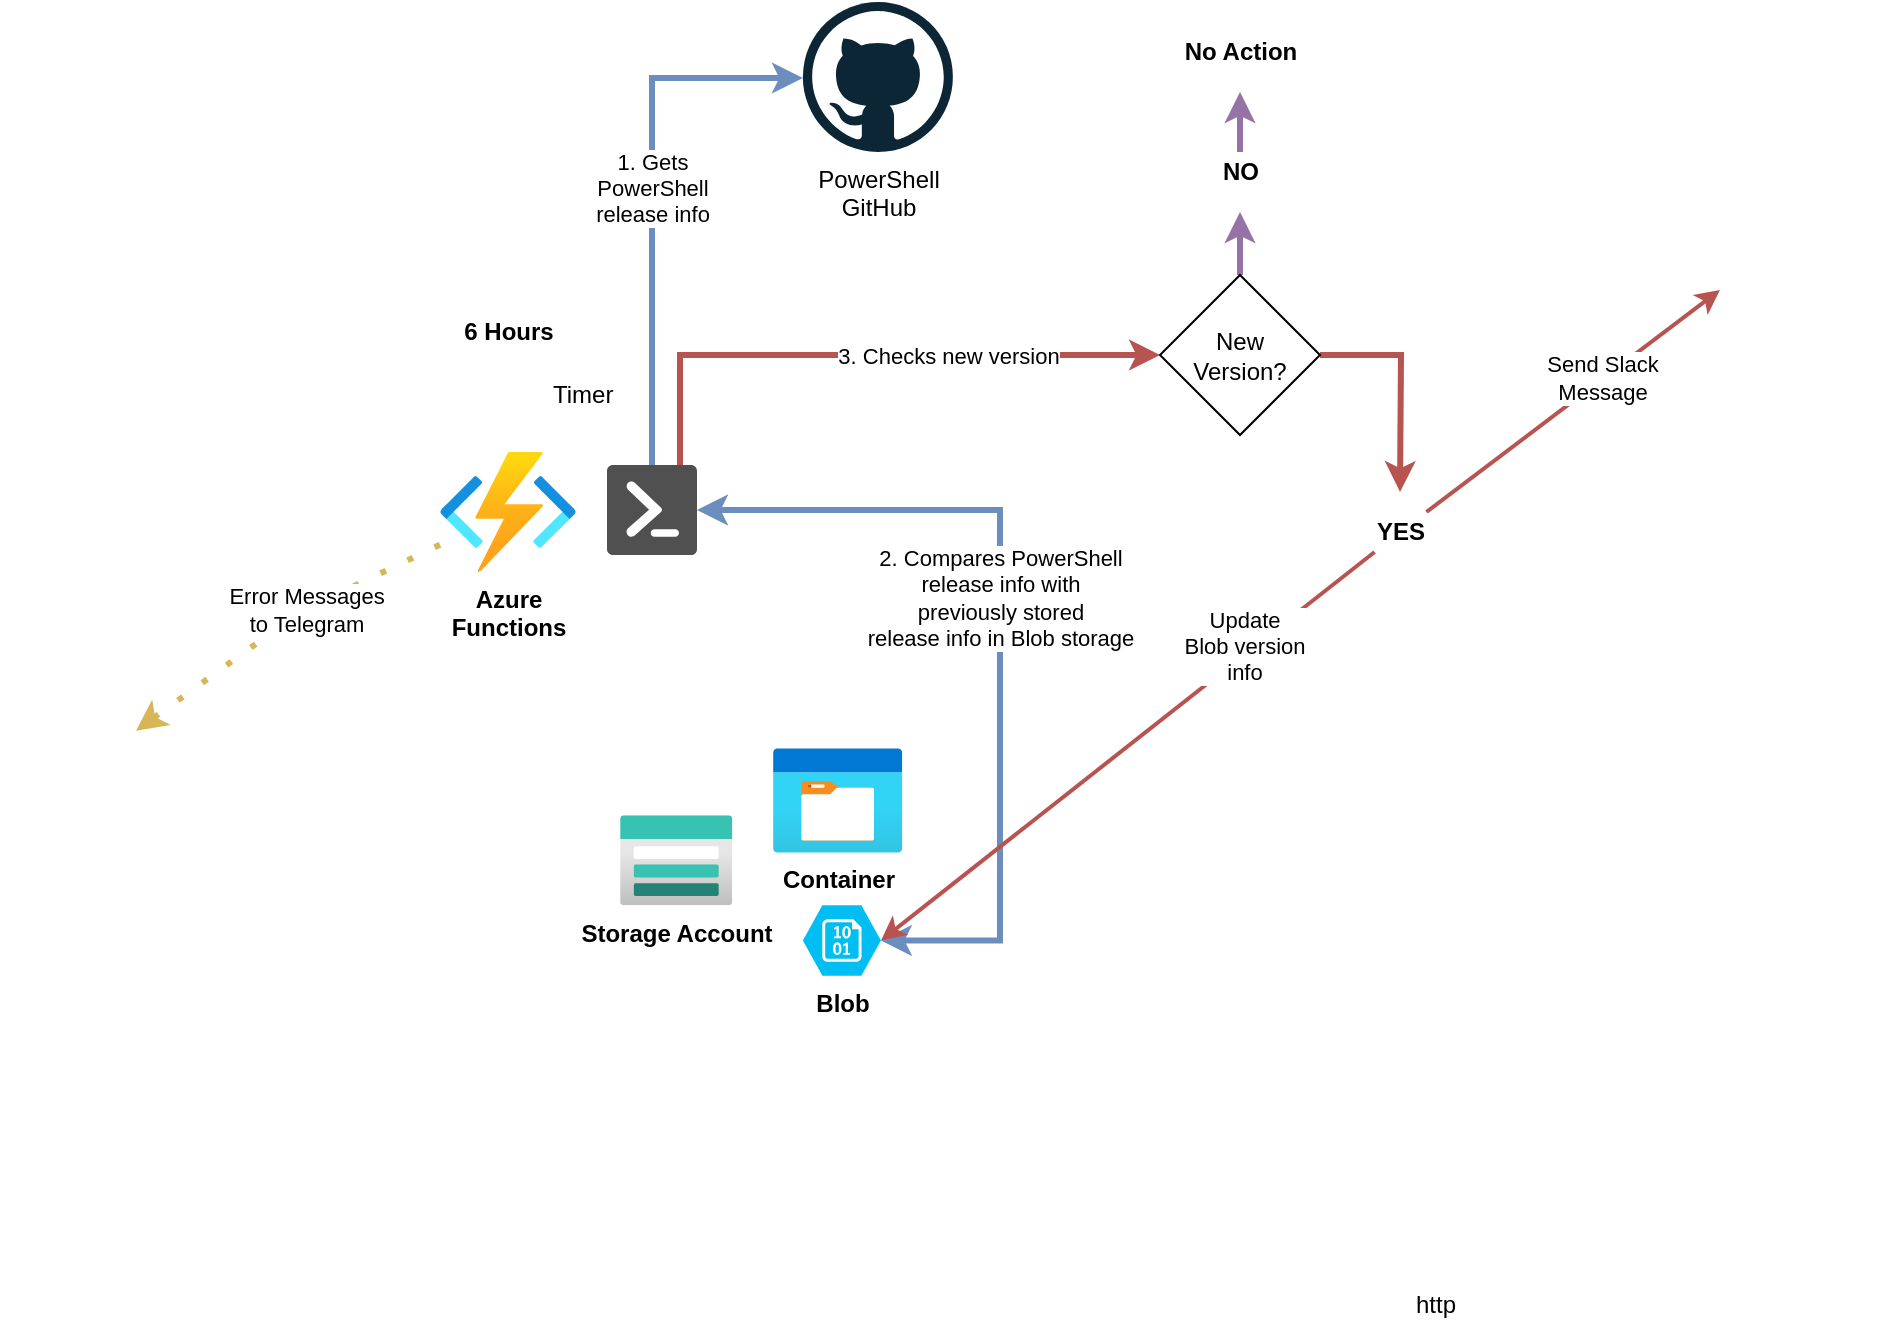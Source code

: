 <mxfile version="14.6.13" type="device"><diagram id="2TN8sg8zoNMA0WFiEI57" name="Page-1"><mxGraphModel dx="1550" dy="835" grid="1" gridSize="10" guides="1" tooltips="1" connect="1" arrows="1" fold="1" page="1" pageScale="1" pageWidth="1100" pageHeight="850" math="0" shadow="0"><root><mxCell id="0"/><mxCell id="1" parent="0"/><mxCell id="A71EcE1GB-DZ9OoBeQwP-1" value="&lt;div&gt;PowerShell&lt;/div&gt;&lt;div&gt;GitHub&lt;br&gt;&lt;/div&gt;" style="dashed=0;outlineConnect=0;html=1;align=center;labelPosition=center;verticalLabelPosition=bottom;verticalAlign=top;shape=mxgraph.weblogos.github" vertex="1" parent="1"><mxGeometry x="461.44" y="35" width="75" height="75" as="geometry"/></mxCell><mxCell id="A71EcE1GB-DZ9OoBeQwP-31" style="edgeStyle=none;rounded=0;orthogonalLoop=1;jettySize=auto;html=1;startArrow=none;startFill=0;strokeWidth=3;fillColor=#fff2cc;strokeColor=#d6b656;dashed=1;dashPattern=1 4;" edge="1" parent="1" source="A71EcE1GB-DZ9OoBeQwP-2" target="A71EcE1GB-DZ9OoBeQwP-13"><mxGeometry relative="1" as="geometry"><Array as="points"><mxPoint x="210" y="340"/></Array></mxGeometry></mxCell><mxCell id="A71EcE1GB-DZ9OoBeQwP-32" value="Error Messages&lt;br&gt;to Telegram" style="edgeLabel;html=1;align=center;verticalAlign=middle;resizable=0;points=[];" vertex="1" connectable="0" parent="A71EcE1GB-DZ9OoBeQwP-31"><mxGeometry x="-0.161" relative="1" as="geometry"><mxPoint as="offset"/></mxGeometry></mxCell><mxCell id="A71EcE1GB-DZ9OoBeQwP-2" value="&lt;div&gt;&lt;b&gt;Azure&lt;/b&gt;&lt;/div&gt;&lt;div&gt;&lt;b&gt;Functions&lt;br&gt;&lt;/b&gt;&lt;/div&gt;" style="aspect=fixed;html=1;points=[];align=center;image;fontSize=12;image=img/lib/azure2/compute/Function_Apps.svg;" vertex="1" parent="1"><mxGeometry x="280" y="260" width="68" height="60" as="geometry"/></mxCell><mxCell id="A71EcE1GB-DZ9OoBeQwP-14" style="edgeStyle=orthogonalEdgeStyle;rounded=0;orthogonalLoop=1;jettySize=auto;html=1;fillColor=#dae8fc;strokeColor=#6c8ebf;strokeWidth=3;" edge="1" parent="1" source="A71EcE1GB-DZ9OoBeQwP-3" target="A71EcE1GB-DZ9OoBeQwP-1"><mxGeometry relative="1" as="geometry"><Array as="points"><mxPoint x="386" y="73"/></Array></mxGeometry></mxCell><mxCell id="A71EcE1GB-DZ9OoBeQwP-17" value="&lt;div&gt;1. Gets&lt;/div&gt;&lt;div&gt;PowerShell&lt;br&gt;release info&lt;br&gt;&lt;/div&gt;" style="edgeLabel;html=1;align=center;verticalAlign=middle;resizable=0;points=[];" vertex="1" connectable="0" parent="A71EcE1GB-DZ9OoBeQwP-14"><mxGeometry x="0.042" relative="1" as="geometry"><mxPoint y="1" as="offset"/></mxGeometry></mxCell><mxCell id="A71EcE1GB-DZ9OoBeQwP-15" style="edgeStyle=orthogonalEdgeStyle;rounded=0;orthogonalLoop=1;jettySize=auto;html=1;entryX=1;entryY=0.5;entryDx=0;entryDy=0;entryPerimeter=0;strokeWidth=3;fillColor=#dae8fc;strokeColor=#6c8ebf;startArrow=classic;startFill=1;" edge="1" parent="1" source="A71EcE1GB-DZ9OoBeQwP-3" target="A71EcE1GB-DZ9OoBeQwP-8"><mxGeometry relative="1" as="geometry"><Array as="points"><mxPoint x="560" y="289"/><mxPoint x="560" y="504"/></Array></mxGeometry></mxCell><mxCell id="A71EcE1GB-DZ9OoBeQwP-18" value="2. Compares PowerShell&lt;br&gt;release info with&lt;br&gt;previously stored &lt;br&gt;release info in Blob storage" style="edgeLabel;html=1;align=center;verticalAlign=middle;resizable=0;points=[];" vertex="1" connectable="0" parent="A71EcE1GB-DZ9OoBeQwP-15"><mxGeometry x="-0.083" relative="1" as="geometry"><mxPoint as="offset"/></mxGeometry></mxCell><mxCell id="A71EcE1GB-DZ9OoBeQwP-20" style="edgeStyle=orthogonalEdgeStyle;rounded=0;orthogonalLoop=1;jettySize=auto;html=1;entryX=0;entryY=0.5;entryDx=0;entryDy=0;startArrow=none;startFill=0;strokeWidth=3;fillColor=#f8cecc;strokeColor=#b85450;" edge="1" parent="1" source="A71EcE1GB-DZ9OoBeQwP-3" target="A71EcE1GB-DZ9OoBeQwP-19"><mxGeometry relative="1" as="geometry"><Array as="points"><mxPoint x="400" y="212"/></Array></mxGeometry></mxCell><mxCell id="A71EcE1GB-DZ9OoBeQwP-33" value="3. Checks new version" style="edgeLabel;html=1;align=center;verticalAlign=middle;resizable=0;points=[];" vertex="1" connectable="0" parent="A71EcE1GB-DZ9OoBeQwP-20"><mxGeometry x="0.281" y="1" relative="1" as="geometry"><mxPoint y="1" as="offset"/></mxGeometry></mxCell><mxCell id="A71EcE1GB-DZ9OoBeQwP-3" value="" style="pointerEvents=1;shadow=0;dashed=0;html=1;strokeColor=none;fillColor=#505050;labelPosition=center;verticalLabelPosition=bottom;verticalAlign=top;outlineConnect=0;align=center;shape=mxgraph.office.concepts.powershell;" vertex="1" parent="1"><mxGeometry x="363.5" y="266.5" width="45" height="45" as="geometry"/></mxCell><mxCell id="A71EcE1GB-DZ9OoBeQwP-4" value="http" style="shape=image;verticalLabelPosition=middle;labelBackgroundColor=#ffffff;verticalAlign=middle;aspect=fixed;imageAspect=0;image=https://gfsitev4prodstorage.blob.core.windows.net/media/2020/09/Azure_Functions.png;labelPosition=left;align=right;" vertex="1" parent="1"><mxGeometry x="790" y="670" width="30.5" height="30.5" as="geometry"/></mxCell><mxCell id="A71EcE1GB-DZ9OoBeQwP-5" value="Timer" style="shape=image;verticalLabelPosition=middle;labelBackgroundColor=#ffffff;verticalAlign=middle;aspect=fixed;imageAspect=0;image=https://docs.microsoft.com/en-us/learn/achievements/execute-azure-function-with-triggers.svg;labelPosition=right;align=left;" vertex="1" parent="1"><mxGeometry x="293.5" y="210" width="41" height="41" as="geometry"/></mxCell><mxCell id="A71EcE1GB-DZ9OoBeQwP-6" value="&lt;b&gt;Storage Account&lt;/b&gt;" style="aspect=fixed;html=1;points=[];align=center;image;fontSize=12;image=img/lib/azure2/storage/Storage_Accounts.svg;" vertex="1" parent="1"><mxGeometry x="370.004" y="441.587" width="56.224" height="44.98" as="geometry"/></mxCell><mxCell id="A71EcE1GB-DZ9OoBeQwP-7" value="&lt;div&gt;&lt;b&gt;Container&lt;/b&gt;&lt;/div&gt;" style="aspect=fixed;html=1;points=[];align=center;image;fontSize=12;image=img/lib/azure2/general/Storage_Container.svg;" vertex="1" parent="1"><mxGeometry x="446.545" y="407.999" width="64.583" height="52.476" as="geometry"/></mxCell><mxCell id="A71EcE1GB-DZ9OoBeQwP-8" value="&lt;b&gt;Blob&lt;/b&gt;" style="verticalLabelPosition=bottom;html=1;verticalAlign=top;align=center;strokeColor=none;fillColor=#00BEF2;shape=mxgraph.azure.storage_blob;" vertex="1" parent="1"><mxGeometry x="461.435" y="486.57" width="39.041" height="35.357" as="geometry"/></mxCell><mxCell id="A71EcE1GB-DZ9OoBeQwP-12" value="" style="shape=image;html=1;verticalAlign=top;verticalLabelPosition=bottom;labelBackgroundColor=#ffffff;imageAspect=0;aspect=fixed;image=https://cdn4.iconfinder.com/data/icons/logos-and-brands/512/306_Slack_logo-128.png" vertex="1" parent="1"><mxGeometry x="920" y="140" width="78" height="78" as="geometry"/></mxCell><mxCell id="A71EcE1GB-DZ9OoBeQwP-13" value="" style="shape=image;html=1;verticalAlign=top;verticalLabelPosition=bottom;labelBackgroundColor=#ffffff;imageAspect=0;aspect=fixed;image=https://cdn3.iconfinder.com/data/icons/popular-services-brands-vol-2/512/telegram-128.png" vertex="1" parent="1"><mxGeometry x="60" y="390" width="68" height="68" as="geometry"/></mxCell><mxCell id="A71EcE1GB-DZ9OoBeQwP-16" value="&lt;b&gt;6 Hours&lt;/b&gt;" style="text;html=1;align=center;verticalAlign=middle;resizable=0;points=[];autosize=1;strokeColor=none;" vertex="1" parent="1"><mxGeometry x="284" y="190" width="60" height="20" as="geometry"/></mxCell><mxCell id="A71EcE1GB-DZ9OoBeQwP-21" style="edgeStyle=orthogonalEdgeStyle;rounded=0;orthogonalLoop=1;jettySize=auto;html=1;startArrow=none;startFill=0;strokeWidth=3;fillColor=#e1d5e7;strokeColor=#9673a6;" edge="1" parent="1" source="A71EcE1GB-DZ9OoBeQwP-19"><mxGeometry relative="1" as="geometry"><mxPoint x="680" y="140" as="targetPoint"/></mxGeometry></mxCell><mxCell id="A71EcE1GB-DZ9OoBeQwP-25" style="edgeStyle=orthogonalEdgeStyle;rounded=0;orthogonalLoop=1;jettySize=auto;html=1;startArrow=none;startFill=0;strokeWidth=3;fillColor=#f8cecc;strokeColor=#b85450;" edge="1" parent="1" source="A71EcE1GB-DZ9OoBeQwP-19"><mxGeometry relative="1" as="geometry"><mxPoint x="760" y="280" as="targetPoint"/></mxGeometry></mxCell><mxCell id="A71EcE1GB-DZ9OoBeQwP-19" value="&lt;div&gt;New&lt;/div&gt;&lt;div&gt;Version?&lt;br&gt;&lt;/div&gt;" style="rhombus;whiteSpace=wrap;html=1;" vertex="1" parent="1"><mxGeometry x="640" y="171.5" width="80" height="80" as="geometry"/></mxCell><mxCell id="A71EcE1GB-DZ9OoBeQwP-23" style="edgeStyle=orthogonalEdgeStyle;rounded=0;orthogonalLoop=1;jettySize=auto;html=1;startArrow=none;startFill=0;strokeWidth=3;fillColor=#e1d5e7;strokeColor=#9673a6;" edge="1" parent="1" source="A71EcE1GB-DZ9OoBeQwP-22"><mxGeometry relative="1" as="geometry"><mxPoint x="680" y="80" as="targetPoint"/></mxGeometry></mxCell><mxCell id="A71EcE1GB-DZ9OoBeQwP-22" value="&lt;b&gt;NO&lt;/b&gt;" style="text;html=1;align=center;verticalAlign=middle;resizable=0;points=[];autosize=1;strokeColor=none;" vertex="1" parent="1"><mxGeometry x="665" y="110" width="30" height="20" as="geometry"/></mxCell><mxCell id="A71EcE1GB-DZ9OoBeQwP-24" value="&lt;b&gt;No Action&lt;/b&gt;" style="text;html=1;align=center;verticalAlign=middle;resizable=0;points=[];autosize=1;strokeColor=none;" vertex="1" parent="1"><mxGeometry x="645" y="50" width="70" height="20" as="geometry"/></mxCell><mxCell id="A71EcE1GB-DZ9OoBeQwP-27" style="rounded=0;orthogonalLoop=1;jettySize=auto;html=1;entryX=1;entryY=0.5;entryDx=0;entryDy=0;entryPerimeter=0;startArrow=none;startFill=0;strokeWidth=2;fillColor=#f8cecc;strokeColor=#b85450;" edge="1" parent="1" source="A71EcE1GB-DZ9OoBeQwP-26" target="A71EcE1GB-DZ9OoBeQwP-8"><mxGeometry relative="1" as="geometry"/></mxCell><mxCell id="A71EcE1GB-DZ9OoBeQwP-28" value="Update&lt;br&gt;Blob version&lt;br&gt;info" style="edgeLabel;html=1;align=center;verticalAlign=middle;resizable=0;points=[];" vertex="1" connectable="0" parent="A71EcE1GB-DZ9OoBeQwP-27"><mxGeometry x="-0.492" y="-4" relative="1" as="geometry"><mxPoint as="offset"/></mxGeometry></mxCell><mxCell id="A71EcE1GB-DZ9OoBeQwP-29" style="edgeStyle=none;rounded=0;orthogonalLoop=1;jettySize=auto;html=1;entryX=0;entryY=0.5;entryDx=0;entryDy=0;startArrow=none;startFill=0;strokeWidth=2;fillColor=#f8cecc;strokeColor=#b85450;" edge="1" parent="1" source="A71EcE1GB-DZ9OoBeQwP-26" target="A71EcE1GB-DZ9OoBeQwP-12"><mxGeometry relative="1" as="geometry"/></mxCell><mxCell id="A71EcE1GB-DZ9OoBeQwP-30" value="Send Slack&lt;br&gt;Message" style="edgeLabel;html=1;align=center;verticalAlign=middle;resizable=0;points=[];" vertex="1" connectable="0" parent="A71EcE1GB-DZ9OoBeQwP-29"><mxGeometry x="0.193" y="1" relative="1" as="geometry"><mxPoint as="offset"/></mxGeometry></mxCell><mxCell id="A71EcE1GB-DZ9OoBeQwP-26" value="&lt;b&gt;YES&lt;/b&gt;" style="text;html=1;align=center;verticalAlign=middle;resizable=0;points=[];autosize=1;strokeColor=none;" vertex="1" parent="1"><mxGeometry x="740" y="290" width="40" height="20" as="geometry"/></mxCell></root></mxGraphModel></diagram></mxfile>